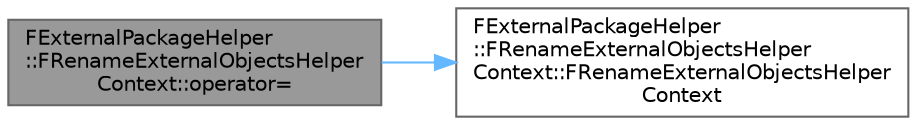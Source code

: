digraph "FExternalPackageHelper::FRenameExternalObjectsHelperContext::operator="
{
 // INTERACTIVE_SVG=YES
 // LATEX_PDF_SIZE
  bgcolor="transparent";
  edge [fontname=Helvetica,fontsize=10,labelfontname=Helvetica,labelfontsize=10];
  node [fontname=Helvetica,fontsize=10,shape=box,height=0.2,width=0.4];
  rankdir="LR";
  Node1 [id="Node000001",label="FExternalPackageHelper\l::FRenameExternalObjectsHelper\lContext::operator=",height=0.2,width=0.4,color="gray40", fillcolor="grey60", style="filled", fontcolor="black",tooltip=" "];
  Node1 -> Node2 [id="edge1_Node000001_Node000002",color="steelblue1",style="solid",tooltip=" "];
  Node2 [id="Node000002",label="FExternalPackageHelper\l::FRenameExternalObjectsHelper\lContext::FRenameExternalObjectsHelper\lContext",height=0.2,width=0.4,color="grey40", fillcolor="white", style="filled",URL="$d7/ded/classFExternalPackageHelper_1_1FRenameExternalObjectsHelperContext.html#a02f0817bcc09a95ad6f8b86d3440b12c",tooltip=" "];
}
